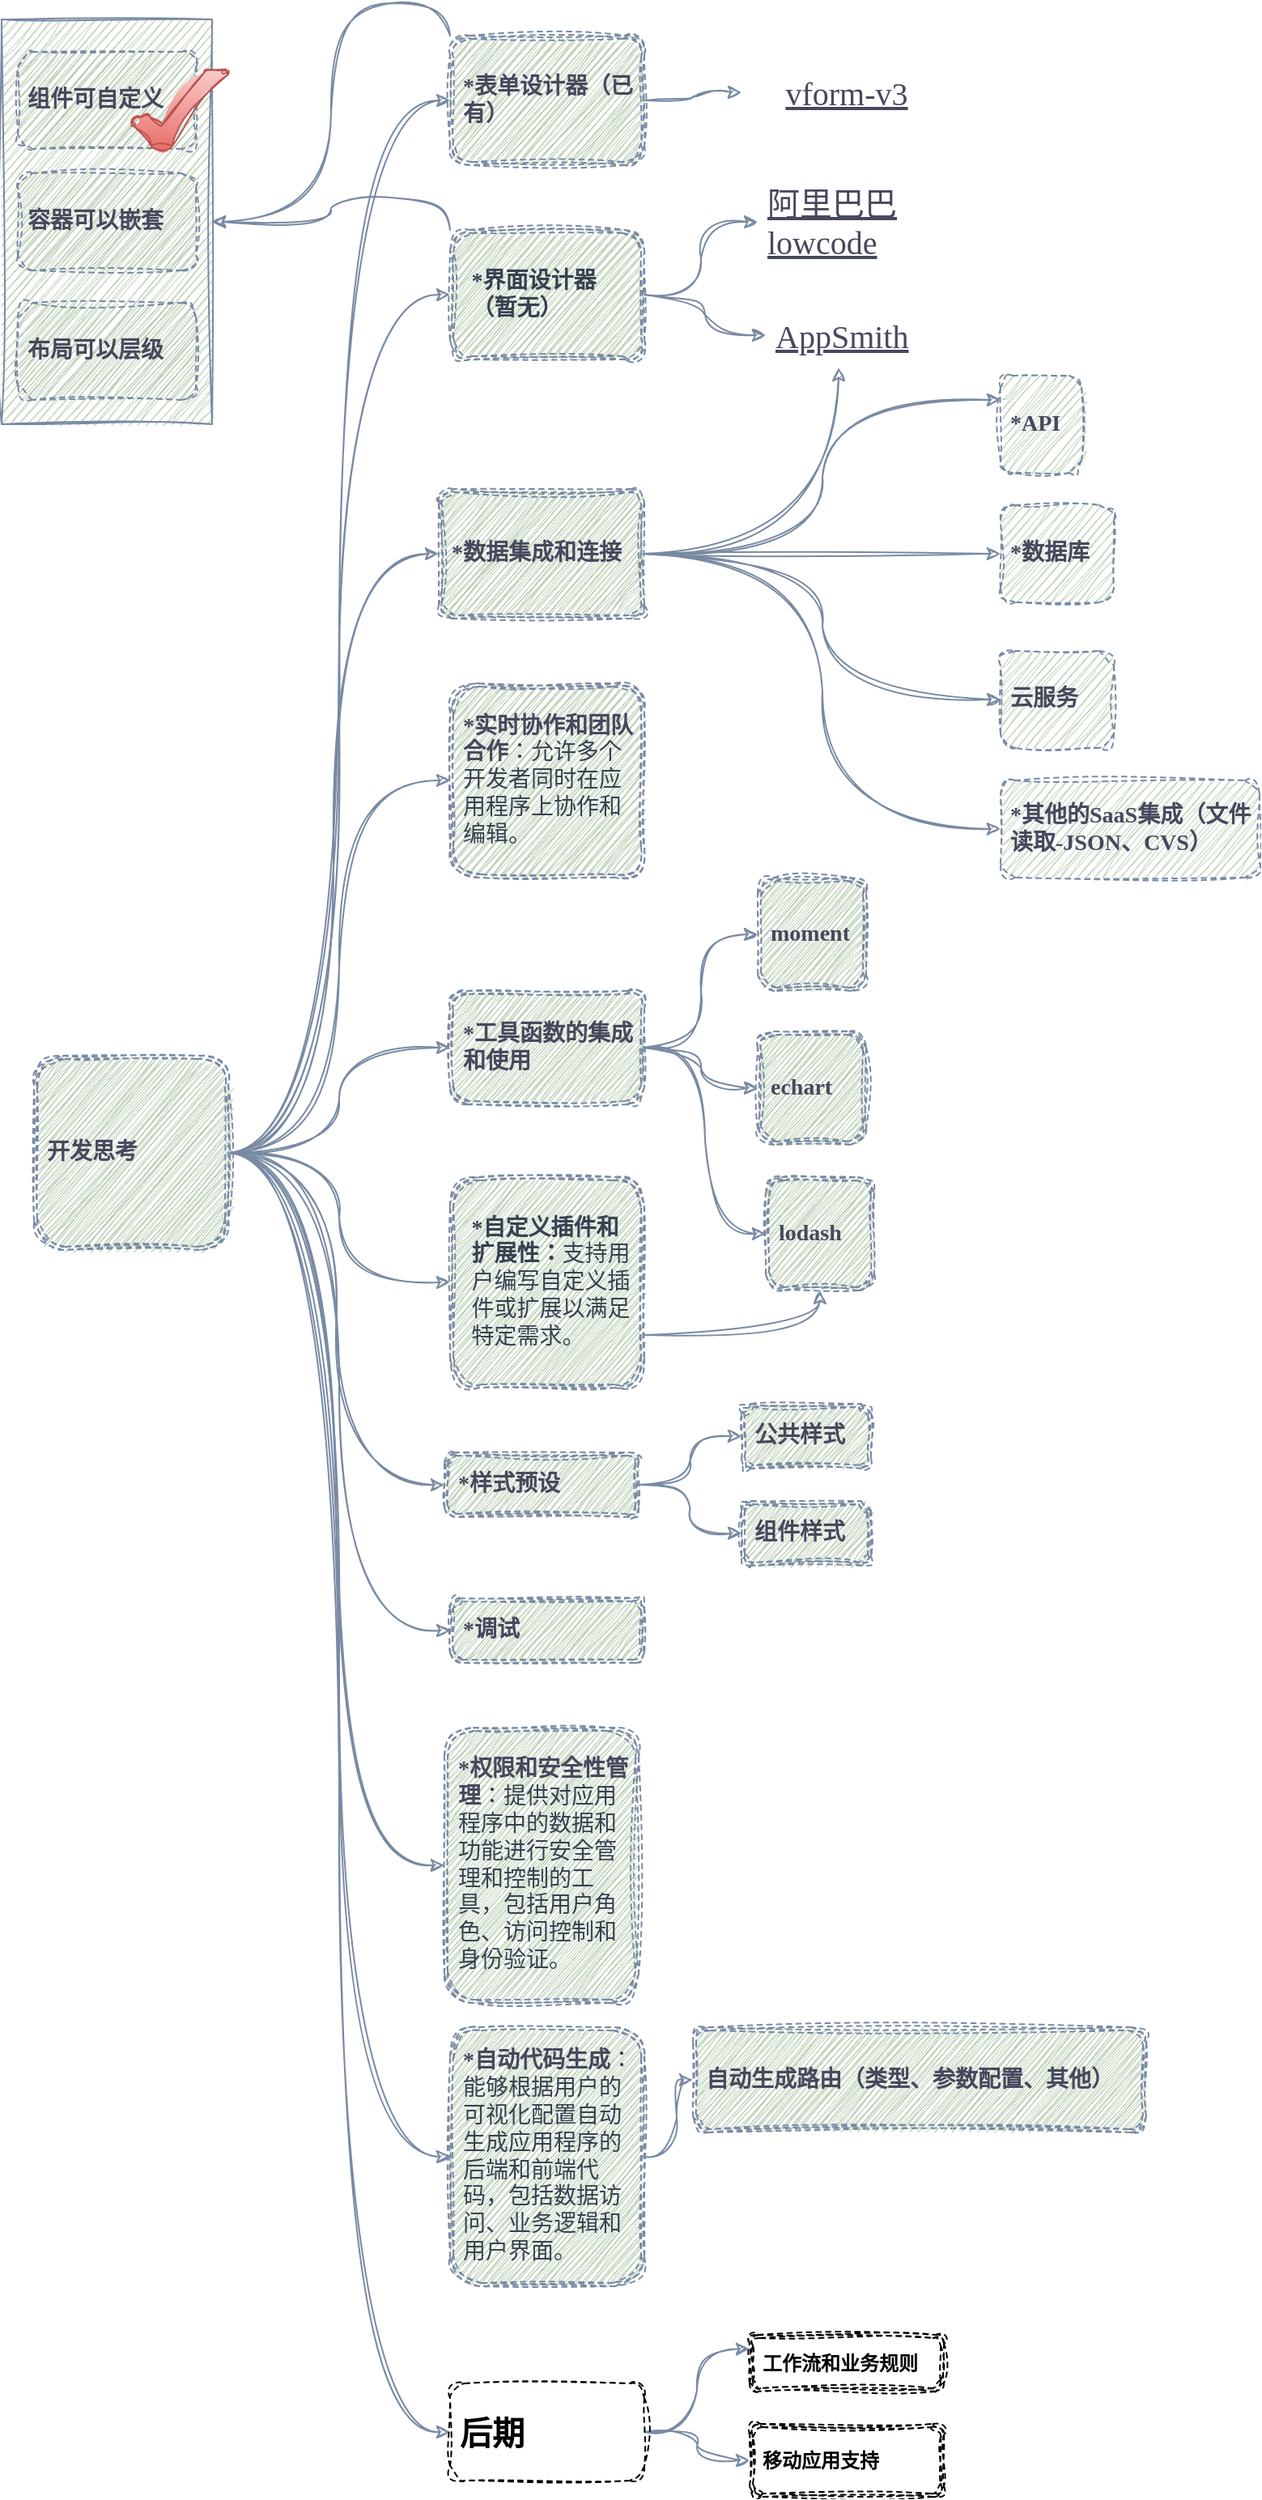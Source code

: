 <mxfile version="21.7.4" type="github">
  <diagram name="Page-1" id="03018318-947c-dd8e-b7a3-06fadd420f32">
    <mxGraphModel dx="1437" dy="876" grid="1" gridSize="10" guides="1" tooltips="1" connect="1" arrows="1" fold="1" page="1" pageScale="1" pageWidth="1100" pageHeight="850" background="none" math="0" shadow="0">
      <root>
        <mxCell id="0" />
        <mxCell id="1" parent="0" />
        <mxCell id="uw5OpCNFV-HiSpu1PvvK-104" value="" style="whiteSpace=wrap;html=1;sketch=1;hachureGap=4;jiggle=2;curveFitting=1;strokeColor=#788AA3;fontFamily=Architects Daughter;fontSource=https%3A%2F%2Ffonts.googleapis.com%2Fcss%3Ffamily%3DArchitects%2BDaughter;fontSize=20;fontColor=#46495D;fillColor=#B2C9AB;" vertex="1" parent="1">
          <mxGeometry x="20" y="20" width="130" height="250" as="geometry" />
        </mxCell>
        <mxCell id="uw5OpCNFV-HiSpu1PvvK-25" style="edgeStyle=orthogonalEdgeStyle;rounded=0;sketch=1;hachureGap=4;jiggle=2;curveFitting=1;orthogonalLoop=1;jettySize=auto;html=1;entryX=0;entryY=0.5;entryDx=0;entryDy=0;fontFamily=Comic Sans MS;fontSize=16;labelBackgroundColor=none;strokeColor=#788AA3;fontColor=default;curved=1;" edge="1" parent="1" source="uw5OpCNFV-HiSpu1PvvK-4" target="uw5OpCNFV-HiSpu1PvvK-24">
          <mxGeometry relative="1" as="geometry" />
        </mxCell>
        <mxCell id="uw5OpCNFV-HiSpu1PvvK-106" style="edgeStyle=orthogonalEdgeStyle;curved=1;rounded=0;sketch=1;hachureGap=4;jiggle=2;curveFitting=1;orthogonalLoop=1;jettySize=auto;html=1;exitX=0;exitY=0;exitDx=0;exitDy=0;entryX=1;entryY=0.5;entryDx=0;entryDy=0;strokeColor=#788AA3;fontFamily=Architects Daughter;fontSource=https%3A%2F%2Ffonts.googleapis.com%2Fcss%3Ffamily%3DArchitects%2BDaughter;fontSize=16;fontColor=#46495D;fillColor=#B2C9AB;" edge="1" parent="1" source="uw5OpCNFV-HiSpu1PvvK-4" target="uw5OpCNFV-HiSpu1PvvK-104">
          <mxGeometry relative="1" as="geometry" />
        </mxCell>
        <mxCell id="uw5OpCNFV-HiSpu1PvvK-4" value="&lt;meta charset=&quot;utf-8&quot; style=&quot;font-size: 14px;&quot;&gt;&lt;strong style=&quot;border: 0px solid rgb(217, 217, 227); color: var(--tw-prose-bold); font-size: 14px; font-style: normal; font-variant-ligatures: normal; font-variant-caps: normal; letter-spacing: normal; orphans: 2; text-indent: 0px; text-transform: none; widows: 2; word-spacing: 0px; -webkit-text-stroke-width: 0px; text-decoration-thickness: initial; text-decoration-style: initial; text-decoration-color: initial; box-sizing: border-box; --tw-border-spacing-x: 0; --tw-border-spacing-y: 0; --tw-translate-x: 0; --tw-translate-y: 0; --tw-rotate: 0; --tw-skew-x: 0; --tw-skew-y: 0; --tw-scale-x: 1; --tw-scale-y: 1; --tw-pan-x: ; --tw-pan-y: ; --tw-pinch-zoom: ; --tw-scroll-snap-strictness: proximity; --tw-gradient-from-position: ; --tw-gradient-via-position: ; --tw-gradient-to-position: ; --tw-ordinal: ; --tw-slashed-zero: ; --tw-numeric-figure: ; --tw-numeric-spacing: ; --tw-numeric-fraction: ; --tw-ring-inset: ; --tw-ring-offset-width: 0px; --tw-ring-offset-color: #fff; --tw-ring-color: rgba(69,89,164,.5); --tw-ring-offset-shadow: 0 0 transparent; --tw-ring-shadow: 0 0 transparent; --tw-shadow: 0 0 transparent; --tw-shadow-colored: 0 0 transparent; --tw-blur: ; --tw-brightness: ; --tw-contrast: ; --tw-grayscale: ; --tw-hue-rotate: ; --tw-invert: ; --tw-saturate: ; --tw-sepia: ; --tw-drop-shadow: ; --tw-backdrop-blur: ; --tw-backdrop-brightness: ; --tw-backdrop-contrast: ; --tw-backdrop-grayscale: ; --tw-backdrop-hue-rotate: ; --tw-backdrop-invert: ; --tw-backdrop-opacity: ; --tw-backdrop-saturate: ; --tw-backdrop-sepia: ; font-weight: 600;&quot;&gt;*表单设计器（已有）&lt;/strong&gt;" style="shape=ext;double=1;rounded=1;whiteSpace=wrap;html=1;strokeWidth=1;dashed=1;sketch=1;curveFitting=1;jiggle=2;fontSize=14;labelBackgroundColor=none;align=left;spacingBottom=4;spacingTop=4;spacingLeft=4;spacingRight=4;fontFamily=Comic Sans MS;fillColor=#B2C9AB;strokeColor=#788AA3;fontColor=#46495D;" vertex="1" parent="1">
          <mxGeometry x="297" y="30" width="120" height="80" as="geometry" />
        </mxCell>
        <mxCell id="uw5OpCNFV-HiSpu1PvvK-18" value="" style="edgeStyle=orthogonalEdgeStyle;rounded=0;sketch=1;hachureGap=4;jiggle=2;curveFitting=1;orthogonalLoop=1;jettySize=auto;html=1;fontFamily=Comic Sans MS;fontSize=16;entryX=0;entryY=0.5;entryDx=0;entryDy=0;align=left;spacingBottom=4;spacingTop=4;spacingLeft=4;spacingRight=4;labelBackgroundColor=none;strokeColor=#788AA3;fontColor=default;curved=1;" edge="1" parent="1" source="uw5OpCNFV-HiSpu1PvvK-5" target="uw5OpCNFV-HiSpu1PvvK-19">
          <mxGeometry relative="1" as="geometry">
            <mxPoint x="700" y="210" as="targetPoint" />
          </mxGeometry>
        </mxCell>
        <mxCell id="uw5OpCNFV-HiSpu1PvvK-21" style="edgeStyle=orthogonalEdgeStyle;rounded=0;sketch=1;hachureGap=4;jiggle=2;curveFitting=1;orthogonalLoop=1;jettySize=auto;html=1;exitX=1;exitY=0.5;exitDx=0;exitDy=0;entryX=0;entryY=0.5;entryDx=0;entryDy=0;fontFamily=Comic Sans MS;fontSize=16;align=left;spacingBottom=4;spacingTop=4;spacingLeft=4;spacingRight=4;labelBackgroundColor=none;strokeColor=#788AA3;fontColor=default;curved=1;" edge="1" parent="1" source="uw5OpCNFV-HiSpu1PvvK-5" target="uw5OpCNFV-HiSpu1PvvK-22">
          <mxGeometry relative="1" as="geometry">
            <mxPoint x="910" y="130" as="targetPoint" />
          </mxGeometry>
        </mxCell>
        <mxCell id="uw5OpCNFV-HiSpu1PvvK-105" style="edgeStyle=orthogonalEdgeStyle;curved=1;rounded=0;sketch=1;hachureGap=4;jiggle=2;curveFitting=1;orthogonalLoop=1;jettySize=auto;html=1;exitX=0;exitY=0;exitDx=0;exitDy=0;entryX=1;entryY=0.5;entryDx=0;entryDy=0;strokeColor=#788AA3;fontFamily=Architects Daughter;fontSource=https%3A%2F%2Ffonts.googleapis.com%2Fcss%3Ffamily%3DArchitects%2BDaughter;fontSize=16;fontColor=#46495D;fillColor=#B2C9AB;" edge="1" parent="1" source="uw5OpCNFV-HiSpu1PvvK-5" target="uw5OpCNFV-HiSpu1PvvK-104">
          <mxGeometry relative="1" as="geometry" />
        </mxCell>
        <mxCell id="uw5OpCNFV-HiSpu1PvvK-5" value="&lt;ol style=&quot;border: 0px solid rgb(217, 217, 227); box-sizing: border-box; --tw-border-spacing-x: 0; --tw-border-spacing-y: 0; --tw-translate-x: 0; --tw-translate-y: 0; --tw-rotate: 0; --tw-skew-x: 0; --tw-skew-y: 0; --tw-scale-x: 1; --tw-scale-y: 1; --tw-pan-x: ; --tw-pan-y: ; --tw-pinch-zoom: ; --tw-scroll-snap-strictness: proximity; --tw-gradient-from-position: ; --tw-gradient-via-position: ; --tw-gradient-to-position: ; --tw-ordinal: ; --tw-slashed-zero: ; --tw-numeric-figure: ; --tw-numeric-spacing: ; --tw-numeric-fraction: ; --tw-ring-inset: ; --tw-ring-offset-width: 0px; --tw-ring-offset-color: #fff; --tw-ring-color: rgba(69,89,164,.5); --tw-ring-offset-shadow: 0 0 transparent; --tw-ring-shadow: 0 0 transparent; --tw-shadow: 0 0 transparent; --tw-shadow-colored: 0 0 transparent; --tw-blur: ; --tw-brightness: ; --tw-contrast: ; --tw-grayscale: ; --tw-hue-rotate: ; --tw-invert: ; --tw-saturate: ; --tw-sepia: ; --tw-drop-shadow: ; --tw-backdrop-blur: ; --tw-backdrop-brightness: ; --tw-backdrop-contrast: ; --tw-backdrop-grayscale: ; --tw-backdrop-hue-rotate: ; --tw-backdrop-invert: ; --tw-backdrop-opacity: ; --tw-backdrop-saturate: ; --tw-backdrop-sepia: ; list-style: none; margin: 1.25em 0px; padding: 0px; counter-reset: list-number 0; display: flex; flex-direction: column; color: rgb(55, 65, 81); font-size: 14px;&quot;&gt;&lt;li style=&quot;border: 0px solid rgb(217, 217, 227); box-sizing: border-box; --tw-border-spacing-x: 0; --tw-border-spacing-y: 0; --tw-translate-x: 0; --tw-translate-y: 0; --tw-rotate: 0; --tw-skew-x: 0; --tw-skew-y: 0; --tw-scale-x: 1; --tw-scale-y: 1; --tw-pan-x: ; --tw-pan-y: ; --tw-pinch-zoom: ; --tw-scroll-snap-strictness: proximity; --tw-gradient-from-position: ; --tw-gradient-via-position: ; --tw-gradient-to-position: ; --tw-ordinal: ; --tw-slashed-zero: ; --tw-numeric-figure: ; --tw-numeric-spacing: ; --tw-numeric-fraction: ; --tw-ring-inset: ; --tw-ring-offset-width: 0px; --tw-ring-offset-color: #fff; --tw-ring-color: rgba(69,89,164,.5); --tw-ring-offset-shadow: 0 0 transparent; --tw-ring-shadow: 0 0 transparent; --tw-shadow: 0 0 transparent; --tw-shadow-colored: 0 0 transparent; --tw-blur: ; --tw-brightness: ; --tw-contrast: ; --tw-grayscale: ; --tw-hue-rotate: ; --tw-invert: ; --tw-saturate: ; --tw-sepia: ; --tw-drop-shadow: ; --tw-backdrop-blur: ; --tw-backdrop-brightness: ; --tw-backdrop-contrast: ; --tw-backdrop-grayscale: ; --tw-backdrop-hue-rotate: ; --tw-backdrop-invert: ; --tw-backdrop-opacity: ; --tw-backdrop-saturate: ; --tw-backdrop-sepia: ; margin-bottom: 0px; margin-top: 0px; padding-left: 0.375em; counter-increment: list-number 1; display: block; min-height: 28px; font-size: 14px;&quot;&gt;&lt;p style=&quot;border: 0px solid rgb(217, 217, 227); box-sizing: border-box; --tw-border-spacing-x: 0; --tw-border-spacing-y: 0; --tw-translate-x: 0; --tw-translate-y: 0; --tw-rotate: 0; --tw-skew-x: 0; --tw-skew-y: 0; --tw-scale-x: 1; --tw-scale-y: 1; --tw-pan-x: ; --tw-pan-y: ; --tw-pinch-zoom: ; --tw-scroll-snap-strictness: proximity; --tw-gradient-from-position: ; --tw-gradient-via-position: ; --tw-gradient-to-position: ; --tw-ordinal: ; --tw-slashed-zero: ; --tw-numeric-figure: ; --tw-numeric-spacing: ; --tw-numeric-fraction: ; --tw-ring-inset: ; --tw-ring-offset-width: 0px; --tw-ring-offset-color: #fff; --tw-ring-color: rgba(69,89,164,.5); --tw-ring-offset-shadow: 0 0 transparent; --tw-ring-shadow: 0 0 transparent; --tw-shadow: 0 0 transparent; --tw-shadow-colored: 0 0 transparent; --tw-blur: ; --tw-brightness: ; --tw-contrast: ; --tw-grayscale: ; --tw-hue-rotate: ; --tw-invert: ; --tw-saturate: ; --tw-sepia: ; --tw-drop-shadow: ; --tw-backdrop-blur: ; --tw-backdrop-brightness: ; --tw-backdrop-contrast: ; --tw-backdrop-grayscale: ; --tw-backdrop-hue-rotate: ; --tw-backdrop-invert: ; --tw-backdrop-opacity: ; --tw-backdrop-saturate: ; --tw-backdrop-sepia: ; margin: 0px; font-size: 14px;&quot;&gt;&lt;b style=&quot;font-size: 14px;&quot;&gt;*界面设计器（暂无）&lt;/b&gt;&lt;/p&gt;&lt;/li&gt;&lt;/ol&gt;" style="shape=ext;double=1;rounded=1;whiteSpace=wrap;html=1;strokeWidth=1;dashed=1;sketch=1;curveFitting=1;jiggle=2;fontSize=14;labelBackgroundColor=none;align=left;spacingBottom=4;spacingTop=4;spacingLeft=4;spacingRight=4;fontFamily=Comic Sans MS;fillColor=#B2C9AB;strokeColor=#788AA3;fontColor=#46495D;" vertex="1" parent="1">
          <mxGeometry x="297" y="150" width="120" height="80" as="geometry" />
        </mxCell>
        <mxCell id="uw5OpCNFV-HiSpu1PvvK-23" style="edgeStyle=orthogonalEdgeStyle;rounded=0;sketch=1;hachureGap=4;jiggle=2;curveFitting=1;orthogonalLoop=1;jettySize=auto;html=1;entryX=0.5;entryY=1;entryDx=0;entryDy=0;fontFamily=Comic Sans MS;fontSize=16;align=left;spacingBottom=4;spacingTop=4;spacingLeft=4;spacingRight=4;labelBackgroundColor=none;strokeColor=#788AA3;fontColor=default;curved=1;" edge="1" parent="1" source="uw5OpCNFV-HiSpu1PvvK-6" target="uw5OpCNFV-HiSpu1PvvK-22">
          <mxGeometry relative="1" as="geometry" />
        </mxCell>
        <mxCell id="uw5OpCNFV-HiSpu1PvvK-30" style="edgeStyle=orthogonalEdgeStyle;rounded=0;sketch=1;hachureGap=4;jiggle=2;curveFitting=1;orthogonalLoop=1;jettySize=auto;html=1;exitX=1;exitY=0.5;exitDx=0;exitDy=0;entryX=0;entryY=0.5;entryDx=0;entryDy=0;fontFamily=Comic Sans MS;fontSize=16;labelBackgroundColor=none;strokeColor=#788AA3;fontColor=default;curved=1;" edge="1" parent="1" source="uw5OpCNFV-HiSpu1PvvK-6" target="uw5OpCNFV-HiSpu1PvvK-28">
          <mxGeometry relative="1" as="geometry" />
        </mxCell>
        <mxCell id="uw5OpCNFV-HiSpu1PvvK-31" style="edgeStyle=orthogonalEdgeStyle;rounded=0;sketch=1;hachureGap=4;jiggle=2;curveFitting=1;orthogonalLoop=1;jettySize=auto;html=1;exitX=1;exitY=0.5;exitDx=0;exitDy=0;entryX=0;entryY=0.5;entryDx=0;entryDy=0;fontFamily=Comic Sans MS;fontSize=16;labelBackgroundColor=none;strokeColor=#788AA3;fontColor=default;curved=1;" edge="1" parent="1" source="uw5OpCNFV-HiSpu1PvvK-6" target="uw5OpCNFV-HiSpu1PvvK-29">
          <mxGeometry relative="1" as="geometry" />
        </mxCell>
        <mxCell id="uw5OpCNFV-HiSpu1PvvK-33" style="edgeStyle=orthogonalEdgeStyle;rounded=0;sketch=1;hachureGap=4;jiggle=2;curveFitting=1;orthogonalLoop=1;jettySize=auto;html=1;exitX=1;exitY=0.5;exitDx=0;exitDy=0;fontFamily=Comic Sans MS;fontSize=16;entryX=0;entryY=0.25;entryDx=0;entryDy=0;labelBackgroundColor=none;strokeColor=#788AA3;fontColor=default;curved=1;" edge="1" parent="1" source="uw5OpCNFV-HiSpu1PvvK-6" target="uw5OpCNFV-HiSpu1PvvK-26">
          <mxGeometry relative="1" as="geometry">
            <mxPoint x="894" y="105" as="targetPoint" />
          </mxGeometry>
        </mxCell>
        <mxCell id="uw5OpCNFV-HiSpu1PvvK-35" style="edgeStyle=orthogonalEdgeStyle;rounded=0;sketch=1;hachureGap=4;jiggle=2;curveFitting=1;orthogonalLoop=1;jettySize=auto;html=1;exitX=1;exitY=0.5;exitDx=0;exitDy=0;entryX=0;entryY=0.5;entryDx=0;entryDy=0;fontFamily=Comic Sans MS;fontSize=16;labelBackgroundColor=none;strokeColor=#788AA3;fontColor=default;curved=1;" edge="1" parent="1" source="uw5OpCNFV-HiSpu1PvvK-6" target="uw5OpCNFV-HiSpu1PvvK-34">
          <mxGeometry relative="1" as="geometry" />
        </mxCell>
        <mxCell id="uw5OpCNFV-HiSpu1PvvK-6" value="&lt;font style=&quot;font-size: 14px;&quot;&gt;*数据集成和连接&lt;/font&gt;" style="shape=ext;double=1;rounded=1;whiteSpace=wrap;html=1;fontStyle=1;strokeWidth=1;dashed=1;sketch=1;curveFitting=1;jiggle=2;fontSize=14;labelBackgroundColor=none;align=left;spacingBottom=4;spacingTop=4;spacingLeft=4;spacingRight=4;arcSize=10;fontFamily=Comic Sans MS;fillColor=#B2C9AB;strokeColor=#788AA3;fontColor=#46495D;" vertex="1" parent="1">
          <mxGeometry x="290" y="310" width="127" height="80" as="geometry" />
        </mxCell>
        <mxCell id="uw5OpCNFV-HiSpu1PvvK-65" value="" style="edgeStyle=orthogonalEdgeStyle;curved=1;rounded=0;sketch=1;hachureGap=4;jiggle=2;curveFitting=1;orthogonalLoop=1;jettySize=auto;html=1;strokeColor=#788AA3;fontFamily=Architects Daughter;fontSource=https%3A%2F%2Ffonts.googleapis.com%2Fcss%3Ffamily%3DArchitects%2BDaughter;fontSize=16;fontColor=#46495D;fillColor=#B2C9AB;" edge="1" parent="1" source="uw5OpCNFV-HiSpu1PvvK-8" target="uw5OpCNFV-HiSpu1PvvK-64">
          <mxGeometry relative="1" as="geometry" />
        </mxCell>
        <mxCell id="uw5OpCNFV-HiSpu1PvvK-8" value="&lt;font style=&quot;font-size: 14px;&quot;&gt;*自动代码生成&lt;span style=&quot;color: rgb(55, 65, 81); font-weight: 400; font-size: 14px;&quot;&gt;：&lt;/span&gt;&lt;/font&gt;&lt;span style=&quot;color: rgb(55, 65, 81); font-size: 14px; font-weight: 400;&quot;&gt;能够根据用户的可视化配置自动生成应用程序的后端和前端代码，包括数据访问、业务逻辑和用户界面。&lt;/span&gt;" style="shape=ext;double=1;rounded=1;whiteSpace=wrap;html=1;fontStyle=1;strokeWidth=1;dashed=1;sketch=1;curveFitting=1;jiggle=2;fontSize=14;labelBackgroundColor=none;align=left;spacingBottom=4;spacingTop=4;spacingLeft=4;spacingRight=4;fontFamily=Comic Sans MS;fillColor=#B2C9AB;strokeColor=#788AA3;fontColor=#46495D;" vertex="1" parent="1">
          <mxGeometry x="297" y="1260" width="120" height="160" as="geometry" />
        </mxCell>
        <mxCell id="uw5OpCNFV-HiSpu1PvvK-9" value="工作流和业务规则" style="shape=ext;double=1;rounded=1;whiteSpace=wrap;html=1;fontStyle=1;strokeWidth=1;dashed=1;sketch=1;curveFitting=1;jiggle=2;fontSize=12;labelBackgroundColor=none;align=left;spacingBottom=4;spacingTop=4;spacingLeft=4;spacingRight=4;fontFamily=Comic Sans MS;fillColor=none;" vertex="1" parent="1">
          <mxGeometry x="482" y="1450" width="120" height="35" as="geometry" />
        </mxCell>
        <mxCell id="uw5OpCNFV-HiSpu1PvvK-10" value="*权限和安全性管理&lt;span style=&quot;color: rgb(55, 65, 81); font-size: 14px; font-weight: 400;&quot;&gt;：提供对应用程序中的数据和功能进行安全管理和控制的工具，包括用户角色、访问控制和身份验证。&lt;/span&gt;" style="shape=ext;double=1;rounded=1;whiteSpace=wrap;html=1;fontStyle=1;strokeWidth=1;dashed=1;sketch=1;curveFitting=1;jiggle=2;fontSize=14;labelBackgroundColor=none;align=left;spacingBottom=4;spacingTop=4;spacingLeft=4;spacingRight=4;fontFamily=Comic Sans MS;fillColor=#B2C9AB;strokeColor=#788AA3;fontColor=#46495D;" vertex="1" parent="1">
          <mxGeometry x="293.5" y="1075" width="120" height="170" as="geometry" />
        </mxCell>
        <mxCell id="uw5OpCNFV-HiSpu1PvvK-11" value="移动应用支持" style="shape=ext;double=1;rounded=1;whiteSpace=wrap;html=1;fontStyle=1;strokeWidth=1;dashed=1;sketch=1;curveFitting=1;jiggle=2;fontSize=12;labelBackgroundColor=none;align=left;spacingBottom=4;spacingTop=4;spacingLeft=4;spacingRight=4;fontFamily=Comic Sans MS;fillColor=none;" vertex="1" parent="1">
          <mxGeometry x="482" y="1505" width="120" height="45" as="geometry" />
        </mxCell>
        <mxCell id="uw5OpCNFV-HiSpu1PvvK-55" style="edgeStyle=orthogonalEdgeStyle;curved=1;rounded=0;sketch=1;hachureGap=4;jiggle=2;curveFitting=1;orthogonalLoop=1;jettySize=auto;html=1;exitX=1;exitY=0.75;exitDx=0;exitDy=0;entryX=0.5;entryY=1;entryDx=0;entryDy=0;strokeColor=#788AA3;fontFamily=Architects Daughter;fontSource=https%3A%2F%2Ffonts.googleapis.com%2Fcss%3Ffamily%3DArchitects%2BDaughter;fontSize=16;fontColor=#46495D;fillColor=#B2C9AB;" edge="1" parent="1" source="uw5OpCNFV-HiSpu1PvvK-13" target="uw5OpCNFV-HiSpu1PvvK-37">
          <mxGeometry relative="1" as="geometry" />
        </mxCell>
        <mxCell id="uw5OpCNFV-HiSpu1PvvK-13" value="&lt;ol style=&quot;border: 0px solid rgb(217, 217, 227); box-sizing: border-box; --tw-border-spacing-x: 0; --tw-border-spacing-y: 0; --tw-translate-x: 0; --tw-translate-y: 0; --tw-rotate: 0; --tw-skew-x: 0; --tw-skew-y: 0; --tw-scale-x: 1; --tw-scale-y: 1; --tw-pan-x: ; --tw-pan-y: ; --tw-pinch-zoom: ; --tw-scroll-snap-strictness: proximity; --tw-gradient-from-position: ; --tw-gradient-via-position: ; --tw-gradient-to-position: ; --tw-ordinal: ; --tw-slashed-zero: ; --tw-numeric-figure: ; --tw-numeric-spacing: ; --tw-numeric-fraction: ; --tw-ring-inset: ; --tw-ring-offset-width: 0px; --tw-ring-offset-color: #fff; --tw-ring-color: rgba(69,89,164,.5); --tw-ring-offset-shadow: 0 0 transparent; --tw-ring-shadow: 0 0 transparent; --tw-shadow: 0 0 transparent; --tw-shadow-colored: 0 0 transparent; --tw-blur: ; --tw-brightness: ; --tw-contrast: ; --tw-grayscale: ; --tw-hue-rotate: ; --tw-invert: ; --tw-saturate: ; --tw-sepia: ; --tw-drop-shadow: ; --tw-backdrop-blur: ; --tw-backdrop-brightness: ; --tw-backdrop-contrast: ; --tw-backdrop-grayscale: ; --tw-backdrop-hue-rotate: ; --tw-backdrop-invert: ; --tw-backdrop-opacity: ; --tw-backdrop-saturate: ; --tw-backdrop-sepia: ; list-style: none; margin: 1.25em 0px; padding: 0px; counter-reset: list-number 0; display: flex; flex-direction: column; color: rgb(55, 65, 81); font-size: 14px;&quot;&gt;&lt;li style=&quot;border: 0px solid rgb(217, 217, 227); box-sizing: border-box; --tw-border-spacing-x: 0; --tw-border-spacing-y: 0; --tw-translate-x: 0; --tw-translate-y: 0; --tw-rotate: 0; --tw-skew-x: 0; --tw-skew-y: 0; --tw-scale-x: 1; --tw-scale-y: 1; --tw-pan-x: ; --tw-pan-y: ; --tw-pinch-zoom: ; --tw-scroll-snap-strictness: proximity; --tw-gradient-from-position: ; --tw-gradient-via-position: ; --tw-gradient-to-position: ; --tw-ordinal: ; --tw-slashed-zero: ; --tw-numeric-figure: ; --tw-numeric-spacing: ; --tw-numeric-fraction: ; --tw-ring-inset: ; --tw-ring-offset-width: 0px; --tw-ring-offset-color: #fff; --tw-ring-color: rgba(69,89,164,.5); --tw-ring-offset-shadow: 0 0 transparent; --tw-ring-shadow: 0 0 transparent; --tw-shadow: 0 0 transparent; --tw-shadow-colored: 0 0 transparent; --tw-blur: ; --tw-brightness: ; --tw-contrast: ; --tw-grayscale: ; --tw-hue-rotate: ; --tw-invert: ; --tw-saturate: ; --tw-sepia: ; --tw-drop-shadow: ; --tw-backdrop-blur: ; --tw-backdrop-brightness: ; --tw-backdrop-contrast: ; --tw-backdrop-grayscale: ; --tw-backdrop-hue-rotate: ; --tw-backdrop-invert: ; --tw-backdrop-opacity: ; --tw-backdrop-saturate: ; --tw-backdrop-sepia: ; margin-bottom: 0px; margin-top: 0px; padding-left: 0.375em; counter-increment: list-number 1; display: block; min-height: 28px; font-size: 14px;&quot;&gt;&lt;p style=&quot;border: 0px solid rgb(217, 217, 227); box-sizing: border-box; --tw-border-spacing-x: 0; --tw-border-spacing-y: 0; --tw-translate-x: 0; --tw-translate-y: 0; --tw-rotate: 0; --tw-skew-x: 0; --tw-skew-y: 0; --tw-scale-x: 1; --tw-scale-y: 1; --tw-pan-x: ; --tw-pan-y: ; --tw-pinch-zoom: ; --tw-scroll-snap-strictness: proximity; --tw-gradient-from-position: ; --tw-gradient-via-position: ; --tw-gradient-to-position: ; --tw-ordinal: ; --tw-slashed-zero: ; --tw-numeric-figure: ; --tw-numeric-spacing: ; --tw-numeric-fraction: ; --tw-ring-inset: ; --tw-ring-offset-width: 0px; --tw-ring-offset-color: #fff; --tw-ring-color: rgba(69,89,164,.5); --tw-ring-offset-shadow: 0 0 transparent; --tw-ring-shadow: 0 0 transparent; --tw-shadow: 0 0 transparent; --tw-shadow-colored: 0 0 transparent; --tw-blur: ; --tw-brightness: ; --tw-contrast: ; --tw-grayscale: ; --tw-hue-rotate: ; --tw-invert: ; --tw-saturate: ; --tw-sepia: ; --tw-drop-shadow: ; --tw-backdrop-blur: ; --tw-backdrop-brightness: ; --tw-backdrop-contrast: ; --tw-backdrop-grayscale: ; --tw-backdrop-hue-rotate: ; --tw-backdrop-invert: ; --tw-backdrop-opacity: ; --tw-backdrop-saturate: ; --tw-backdrop-sepia: ; margin: 0px; font-size: 14px;&quot;&gt;*自定义插件和扩展性：&lt;span style=&quot;font-weight: 400;&quot;&gt;支持用户编写自定义插件或扩展以满足特定需求。&lt;/span&gt;&lt;/p&gt;&lt;/li&gt;&lt;/ol&gt;" style="shape=ext;double=1;rounded=1;whiteSpace=wrap;html=1;fontStyle=1;strokeWidth=1;dashed=1;sketch=1;curveFitting=1;jiggle=2;fontSize=14;labelBackgroundColor=none;align=left;spacingBottom=4;spacingTop=4;spacingLeft=4;spacingRight=4;fontFamily=Comic Sans MS;fillColor=#B2C9AB;strokeColor=#788AA3;fontColor=#46495D;" vertex="1" parent="1">
          <mxGeometry x="297" y="735" width="120" height="130" as="geometry" />
        </mxCell>
        <mxCell id="uw5OpCNFV-HiSpu1PvvK-14" value="*实时协作和团队合作&lt;span style=&quot;color: rgb(55, 65, 81); font-size: 14px; font-weight: 400;&quot;&gt;：允许多个开发者同时在应用程序上协作和编辑。&lt;/span&gt;" style="shape=ext;double=1;rounded=1;whiteSpace=wrap;html=1;fontStyle=1;strokeWidth=1;dashed=1;sketch=1;curveFitting=1;jiggle=2;fontSize=14;labelBackgroundColor=none;align=left;spacingBottom=4;spacingTop=4;spacingLeft=4;spacingRight=4;fontFamily=Comic Sans MS;fillColor=#B2C9AB;strokeColor=#788AA3;fontColor=#46495D;" vertex="1" parent="1">
          <mxGeometry x="297" y="430" width="120" height="120" as="geometry" />
        </mxCell>
        <UserObject label="阿里巴巴lowcode" link="https://lowcode-engine.cn/demo/demo-custom-initialization/index.html" linkTarget="_blank" id="uw5OpCNFV-HiSpu1PvvK-19">
          <mxCell style="text;html=1;strokeColor=none;fillColor=none;whiteSpace=wrap;align=left;verticalAlign=middle;fontColor=#46495D;fontStyle=4;fontSize=20;fontFamily=Comic Sans MS;spacingBottom=4;spacingTop=4;spacingLeft=4;spacingRight=4;labelBackgroundColor=none;" vertex="1" parent="1">
            <mxGeometry x="487" y="125" width="90" height="40" as="geometry" />
          </mxCell>
        </UserObject>
        <UserObject label="AppSmith" link="https://app.appsmith.com/app/untitled-application-1/page1-65012644f7b4765833d7cbcf/edit/widgets/g01bf4sgsc" linkTarget="_blank" id="uw5OpCNFV-HiSpu1PvvK-22">
          <mxCell style="text;html=1;strokeColor=none;fillColor=none;whiteSpace=wrap;align=left;verticalAlign=middle;fontColor=#46495D;fontStyle=4;fontSize=20;fontFamily=Comic Sans MS;spacingBottom=4;spacingTop=4;spacingLeft=4;spacingRight=4;labelBackgroundColor=none;" vertex="1" parent="1">
            <mxGeometry x="492" y="195" width="90" height="40" as="geometry" />
          </mxCell>
        </UserObject>
        <UserObject label="vform-v3" link="https://www.vform666.com/vform3/" linkTarget="_blank" id="uw5OpCNFV-HiSpu1PvvK-24">
          <mxCell style="text;html=1;strokeColor=none;fillColor=none;whiteSpace=wrap;align=center;verticalAlign=middle;fontColor=#46495D;fontStyle=4;fontSize=20;fontFamily=Comic Sans MS;labelBackgroundColor=none;" vertex="1" parent="1">
            <mxGeometry x="477" y="45" width="130" height="40" as="geometry" />
          </mxCell>
        </UserObject>
        <mxCell id="uw5OpCNFV-HiSpu1PvvK-26" value="*API" style="whiteSpace=wrap;html=1;fontSize=14;align=left;rounded=1;fontStyle=1;strokeWidth=1;dashed=1;sketch=1;curveFitting=1;jiggle=2;labelBackgroundColor=none;spacingBottom=4;spacingTop=4;spacingLeft=4;spacingRight=4;hachureGap=4;fontFamily=Comic Sans MS;fillColor=#B2C9AB;strokeColor=#788AA3;fontColor=#46495D;" vertex="1" parent="1">
          <mxGeometry x="637" y="240" width="50" height="60" as="geometry" />
        </mxCell>
        <mxCell id="uw5OpCNFV-HiSpu1PvvK-28" value="*数据库" style="whiteSpace=wrap;html=1;fontSize=14;align=left;rounded=1;fontStyle=1;strokeWidth=1;dashed=1;sketch=1;curveFitting=1;jiggle=2;labelBackgroundColor=none;spacingBottom=4;spacingTop=4;spacingLeft=4;spacingRight=4;hachureGap=4;fontFamily=Comic Sans MS;fillColor=#B2C9AB;strokeColor=#788AA3;fontColor=#46495D;" vertex="1" parent="1">
          <mxGeometry x="637" y="320" width="70" height="60" as="geometry" />
        </mxCell>
        <mxCell id="uw5OpCNFV-HiSpu1PvvK-29" value="云服务" style="whiteSpace=wrap;html=1;fontSize=14;align=left;rounded=1;fontStyle=1;strokeWidth=1;dashed=1;sketch=1;curveFitting=1;jiggle=2;labelBackgroundColor=none;spacingBottom=4;spacingTop=4;spacingLeft=4;spacingRight=4;hachureGap=4;fontFamily=Comic Sans MS;fillColor=#B2C9AB;strokeColor=#788AA3;fontColor=#46495D;" vertex="1" parent="1">
          <mxGeometry x="637" y="410" width="70" height="60" as="geometry" />
        </mxCell>
        <mxCell id="uw5OpCNFV-HiSpu1PvvK-34" value="*其他的SaaS集成（文件读取-JSON、CVS）" style="whiteSpace=wrap;html=1;fontSize=14;align=left;rounded=1;fontStyle=1;strokeWidth=1;dashed=1;sketch=1;curveFitting=1;jiggle=2;labelBackgroundColor=none;spacingBottom=4;spacingTop=4;spacingLeft=4;spacingRight=4;hachureGap=4;fontFamily=Comic Sans MS;fillColor=#B2C9AB;strokeColor=#788AA3;fontColor=#46495D;" vertex="1" parent="1">
          <mxGeometry x="637" y="490" width="160" height="60" as="geometry" />
        </mxCell>
        <mxCell id="uw5OpCNFV-HiSpu1PvvK-38" value="" style="edgeStyle=orthogonalEdgeStyle;rounded=0;sketch=1;hachureGap=4;jiggle=2;curveFitting=1;orthogonalLoop=1;jettySize=auto;html=1;fontFamily=Comic Sans MS;fontSize=16;labelBackgroundColor=none;strokeColor=#788AA3;fontColor=default;curved=1;entryX=0;entryY=0.5;entryDx=0;entryDy=0;" edge="1" parent="1" source="uw5OpCNFV-HiSpu1PvvK-36" target="uw5OpCNFV-HiSpu1PvvK-47">
          <mxGeometry relative="1" as="geometry">
            <mxPoint x="490.5" y="735" as="targetPoint" />
          </mxGeometry>
        </mxCell>
        <mxCell id="uw5OpCNFV-HiSpu1PvvK-41" value="" style="edgeStyle=orthogonalEdgeStyle;rounded=0;sketch=1;hachureGap=4;jiggle=2;curveFitting=1;orthogonalLoop=1;jettySize=auto;html=1;fontFamily=Comic Sans MS;fontSize=16;labelBackgroundColor=none;strokeColor=#788AA3;fontColor=default;curved=1;entryX=0;entryY=0.5;entryDx=0;entryDy=0;" edge="1" parent="1" source="uw5OpCNFV-HiSpu1PvvK-36" target="uw5OpCNFV-HiSpu1PvvK-37">
          <mxGeometry relative="1" as="geometry">
            <mxPoint x="490.5" y="735" as="targetPoint" />
          </mxGeometry>
        </mxCell>
        <mxCell id="uw5OpCNFV-HiSpu1PvvK-48" style="edgeStyle=orthogonalEdgeStyle;rounded=0;sketch=1;hachureGap=4;jiggle=2;curveFitting=1;orthogonalLoop=1;jettySize=auto;html=1;exitX=1;exitY=0.5;exitDx=0;exitDy=0;entryX=0;entryY=0.5;entryDx=0;entryDy=0;fontFamily=Comic Sans MS;fontSize=16;labelBackgroundColor=none;strokeColor=#788AA3;fontColor=default;curved=1;" edge="1" parent="1" source="uw5OpCNFV-HiSpu1PvvK-36" target="uw5OpCNFV-HiSpu1PvvK-45">
          <mxGeometry relative="1" as="geometry">
            <mxPoint x="490.5" y="815" as="targetPoint" />
          </mxGeometry>
        </mxCell>
        <mxCell id="uw5OpCNFV-HiSpu1PvvK-36" value="&lt;font style=&quot;font-size: 14px;&quot;&gt;*工具函数的集成和使用&lt;/font&gt;" style="shape=ext;double=1;rounded=1;whiteSpace=wrap;html=1;fontStyle=1;strokeWidth=1;dashed=1;sketch=1;curveFitting=1;jiggle=2;fontSize=14;labelBackgroundColor=none;align=left;spacingBottom=4;spacingTop=4;spacingLeft=4;spacingRight=4;fontFamily=Comic Sans MS;fillColor=#B2C9AB;strokeColor=#788AA3;fontColor=#46495D;" vertex="1" parent="1">
          <mxGeometry x="297" y="620" width="120" height="70" as="geometry" />
        </mxCell>
        <mxCell id="uw5OpCNFV-HiSpu1PvvK-37" value="lodash" style="shape=ext;double=1;rounded=1;whiteSpace=wrap;html=1;fontStyle=1;strokeWidth=1;dashed=1;sketch=1;curveFitting=1;jiggle=2;fontSize=14;labelBackgroundColor=none;align=left;spacingBottom=4;spacingTop=4;spacingLeft=4;spacingRight=4;fontFamily=Comic Sans MS;hachureGap=4;fillColor=#B2C9AB;strokeColor=#788AA3;fontColor=#46495D;" vertex="1" parent="1">
          <mxGeometry x="492" y="735" width="67" height="70" as="geometry" />
        </mxCell>
        <mxCell id="uw5OpCNFV-HiSpu1PvvK-45" value="echart" style="shape=ext;double=1;rounded=1;whiteSpace=wrap;html=1;fontStyle=1;strokeWidth=1;dashed=1;sketch=1;curveFitting=1;jiggle=2;fontSize=14;labelBackgroundColor=none;align=left;spacingBottom=4;spacingTop=4;spacingLeft=4;spacingRight=4;fontFamily=Comic Sans MS;hachureGap=4;fillColor=#B2C9AB;strokeColor=#788AA3;fontColor=#46495D;" vertex="1" parent="1">
          <mxGeometry x="487" y="645" width="67" height="70" as="geometry" />
        </mxCell>
        <mxCell id="uw5OpCNFV-HiSpu1PvvK-47" value="moment" style="shape=ext;double=1;rounded=1;whiteSpace=wrap;html=1;fontStyle=1;strokeWidth=1;dashed=1;sketch=1;curveFitting=1;jiggle=2;fontSize=14;labelBackgroundColor=none;align=left;spacingBottom=4;spacingTop=4;spacingLeft=4;spacingRight=4;fontFamily=Comic Sans MS;hachureGap=4;fillColor=#B2C9AB;strokeColor=#788AA3;fontColor=#46495D;" vertex="1" parent="1">
          <mxGeometry x="487" y="550" width="67" height="70" as="geometry" />
        </mxCell>
        <mxCell id="uw5OpCNFV-HiSpu1PvvK-72" style="edgeStyle=orthogonalEdgeStyle;curved=1;rounded=0;sketch=1;hachureGap=4;jiggle=2;curveFitting=1;orthogonalLoop=1;jettySize=auto;html=1;exitX=1;exitY=0.5;exitDx=0;exitDy=0;entryX=0;entryY=0.5;entryDx=0;entryDy=0;strokeColor=#788AA3;fontFamily=Architects Daughter;fontSource=https%3A%2F%2Ffonts.googleapis.com%2Fcss%3Ffamily%3DArchitects%2BDaughter;fontSize=16;fontColor=#46495D;fillColor=#B2C9AB;" edge="1" parent="1" source="uw5OpCNFV-HiSpu1PvvK-51" target="uw5OpCNFV-HiSpu1PvvK-5">
          <mxGeometry relative="1" as="geometry" />
        </mxCell>
        <mxCell id="uw5OpCNFV-HiSpu1PvvK-73" style="edgeStyle=orthogonalEdgeStyle;curved=1;rounded=0;sketch=1;hachureGap=4;jiggle=2;curveFitting=1;orthogonalLoop=1;jettySize=auto;html=1;exitX=1;exitY=0.5;exitDx=0;exitDy=0;entryX=0;entryY=0.5;entryDx=0;entryDy=0;strokeColor=#788AA3;fontFamily=Architects Daughter;fontSource=https%3A%2F%2Ffonts.googleapis.com%2Fcss%3Ffamily%3DArchitects%2BDaughter;fontSize=16;fontColor=#46495D;fillColor=#B2C9AB;" edge="1" parent="1" source="uw5OpCNFV-HiSpu1PvvK-51" target="uw5OpCNFV-HiSpu1PvvK-6">
          <mxGeometry relative="1" as="geometry" />
        </mxCell>
        <mxCell id="uw5OpCNFV-HiSpu1PvvK-74" style="edgeStyle=orthogonalEdgeStyle;curved=1;rounded=0;sketch=1;hachureGap=4;jiggle=2;curveFitting=1;orthogonalLoop=1;jettySize=auto;html=1;exitX=1;exitY=0.5;exitDx=0;exitDy=0;entryX=0;entryY=0.5;entryDx=0;entryDy=0;strokeColor=#788AA3;fontFamily=Architects Daughter;fontSource=https%3A%2F%2Ffonts.googleapis.com%2Fcss%3Ffamily%3DArchitects%2BDaughter;fontSize=16;fontColor=#46495D;fillColor=#B2C9AB;" edge="1" parent="1" source="uw5OpCNFV-HiSpu1PvvK-51" target="uw5OpCNFV-HiSpu1PvvK-14">
          <mxGeometry relative="1" as="geometry" />
        </mxCell>
        <mxCell id="uw5OpCNFV-HiSpu1PvvK-75" style="edgeStyle=orthogonalEdgeStyle;curved=1;rounded=0;sketch=1;hachureGap=4;jiggle=2;curveFitting=1;orthogonalLoop=1;jettySize=auto;html=1;exitX=1;exitY=0.5;exitDx=0;exitDy=0;entryX=0;entryY=0.5;entryDx=0;entryDy=0;strokeColor=#788AA3;fontFamily=Architects Daughter;fontSource=https%3A%2F%2Ffonts.googleapis.com%2Fcss%3Ffamily%3DArchitects%2BDaughter;fontSize=16;fontColor=#46495D;fillColor=#B2C9AB;" edge="1" parent="1" source="uw5OpCNFV-HiSpu1PvvK-51" target="uw5OpCNFV-HiSpu1PvvK-36">
          <mxGeometry relative="1" as="geometry" />
        </mxCell>
        <mxCell id="uw5OpCNFV-HiSpu1PvvK-76" style="edgeStyle=orthogonalEdgeStyle;curved=1;rounded=0;sketch=1;hachureGap=4;jiggle=2;curveFitting=1;orthogonalLoop=1;jettySize=auto;html=1;exitX=1;exitY=0.5;exitDx=0;exitDy=0;entryX=0;entryY=0.5;entryDx=0;entryDy=0;strokeColor=#788AA3;fontFamily=Architects Daughter;fontSource=https%3A%2F%2Ffonts.googleapis.com%2Fcss%3Ffamily%3DArchitects%2BDaughter;fontSize=16;fontColor=#46495D;fillColor=#B2C9AB;" edge="1" parent="1" source="uw5OpCNFV-HiSpu1PvvK-51" target="uw5OpCNFV-HiSpu1PvvK-13">
          <mxGeometry relative="1" as="geometry" />
        </mxCell>
        <mxCell id="uw5OpCNFV-HiSpu1PvvK-77" style="edgeStyle=orthogonalEdgeStyle;curved=1;rounded=0;sketch=1;hachureGap=4;jiggle=2;curveFitting=1;orthogonalLoop=1;jettySize=auto;html=1;exitX=1;exitY=0.5;exitDx=0;exitDy=0;entryX=0;entryY=0.5;entryDx=0;entryDy=0;strokeColor=#788AA3;fontFamily=Architects Daughter;fontSource=https%3A%2F%2Ffonts.googleapis.com%2Fcss%3Ffamily%3DArchitects%2BDaughter;fontSize=16;fontColor=#46495D;fillColor=#B2C9AB;" edge="1" parent="1" source="uw5OpCNFV-HiSpu1PvvK-51" target="uw5OpCNFV-HiSpu1PvvK-56">
          <mxGeometry relative="1" as="geometry" />
        </mxCell>
        <mxCell id="uw5OpCNFV-HiSpu1PvvK-78" style="edgeStyle=orthogonalEdgeStyle;curved=1;rounded=0;sketch=1;hachureGap=4;jiggle=2;curveFitting=1;orthogonalLoop=1;jettySize=auto;html=1;exitX=1;exitY=0.5;exitDx=0;exitDy=0;entryX=0;entryY=0.5;entryDx=0;entryDy=0;strokeColor=#788AA3;fontFamily=Architects Daughter;fontSource=https%3A%2F%2Ffonts.googleapis.com%2Fcss%3Ffamily%3DArchitects%2BDaughter;fontSize=16;fontColor=#46495D;fillColor=#B2C9AB;" edge="1" parent="1" source="uw5OpCNFV-HiSpu1PvvK-51" target="uw5OpCNFV-HiSpu1PvvK-54">
          <mxGeometry relative="1" as="geometry" />
        </mxCell>
        <mxCell id="uw5OpCNFV-HiSpu1PvvK-79" style="edgeStyle=orthogonalEdgeStyle;curved=1;rounded=0;sketch=1;hachureGap=4;jiggle=2;curveFitting=1;orthogonalLoop=1;jettySize=auto;html=1;exitX=1;exitY=0.5;exitDx=0;exitDy=0;entryX=0;entryY=0.5;entryDx=0;entryDy=0;strokeColor=#788AA3;fontFamily=Architects Daughter;fontSource=https%3A%2F%2Ffonts.googleapis.com%2Fcss%3Ffamily%3DArchitects%2BDaughter;fontSize=16;fontColor=#46495D;fillColor=#B2C9AB;" edge="1" parent="1" source="uw5OpCNFV-HiSpu1PvvK-51" target="uw5OpCNFV-HiSpu1PvvK-10">
          <mxGeometry relative="1" as="geometry" />
        </mxCell>
        <mxCell id="uw5OpCNFV-HiSpu1PvvK-80" style="edgeStyle=orthogonalEdgeStyle;curved=1;rounded=0;sketch=1;hachureGap=4;jiggle=2;curveFitting=1;orthogonalLoop=1;jettySize=auto;html=1;exitX=1;exitY=0.5;exitDx=0;exitDy=0;entryX=0;entryY=0.5;entryDx=0;entryDy=0;strokeColor=#788AA3;fontFamily=Architects Daughter;fontSource=https%3A%2F%2Ffonts.googleapis.com%2Fcss%3Ffamily%3DArchitects%2BDaughter;fontSize=16;fontColor=#46495D;fillColor=#B2C9AB;" edge="1" parent="1" source="uw5OpCNFV-HiSpu1PvvK-51" target="uw5OpCNFV-HiSpu1PvvK-8">
          <mxGeometry relative="1" as="geometry" />
        </mxCell>
        <mxCell id="uw5OpCNFV-HiSpu1PvvK-85" style="edgeStyle=orthogonalEdgeStyle;curved=1;rounded=0;sketch=1;hachureGap=4;jiggle=2;curveFitting=1;orthogonalLoop=1;jettySize=auto;html=1;exitX=1;exitY=0.5;exitDx=0;exitDy=0;entryX=0;entryY=0.5;entryDx=0;entryDy=0;strokeColor=#788AA3;fontFamily=Architects Daughter;fontSource=https%3A%2F%2Ffonts.googleapis.com%2Fcss%3Ffamily%3DArchitects%2BDaughter;fontSize=16;fontColor=#46495D;fillColor=#B2C9AB;" edge="1" parent="1" source="uw5OpCNFV-HiSpu1PvvK-51" target="uw5OpCNFV-HiSpu1PvvK-81">
          <mxGeometry relative="1" as="geometry" />
        </mxCell>
        <mxCell id="uw5OpCNFV-HiSpu1PvvK-86" style="edgeStyle=orthogonalEdgeStyle;curved=1;rounded=0;sketch=1;hachureGap=4;jiggle=2;curveFitting=1;orthogonalLoop=1;jettySize=auto;html=1;exitX=1;exitY=0.5;exitDx=0;exitDy=0;entryX=0;entryY=0.5;entryDx=0;entryDy=0;strokeColor=#788AA3;fontFamily=Architects Daughter;fontSource=https%3A%2F%2Ffonts.googleapis.com%2Fcss%3Ffamily%3DArchitects%2BDaughter;fontSize=16;fontColor=#46495D;fillColor=#B2C9AB;" edge="1" parent="1" source="uw5OpCNFV-HiSpu1PvvK-51" target="uw5OpCNFV-HiSpu1PvvK-4">
          <mxGeometry relative="1" as="geometry" />
        </mxCell>
        <mxCell id="uw5OpCNFV-HiSpu1PvvK-51" value="开发思考" style="shape=ext;double=1;rounded=1;whiteSpace=wrap;html=1;fontStyle=1;strokeWidth=1;dashed=1;sketch=1;curveFitting=1;jiggle=2;fontSize=14;labelBackgroundColor=none;align=left;spacingBottom=4;spacingTop=4;spacingLeft=4;spacingRight=4;fontFamily=Comic Sans MS;fillColor=#B2C9AB;strokeColor=#788AA3;fontColor=#46495D;" vertex="1" parent="1">
          <mxGeometry x="40" y="660" width="120" height="120" as="geometry" />
        </mxCell>
        <mxCell id="uw5OpCNFV-HiSpu1PvvK-54" value="&lt;font style=&quot;font-size: 14px;&quot;&gt;*调试&lt;/font&gt;" style="shape=ext;double=1;rounded=1;whiteSpace=wrap;html=1;fontStyle=1;strokeWidth=1;dashed=1;sketch=1;curveFitting=1;jiggle=2;fontSize=14;labelBackgroundColor=none;align=left;spacingBottom=4;spacingTop=4;spacingLeft=4;spacingRight=4;fontFamily=Comic Sans MS;fillColor=#B2C9AB;strokeColor=#788AA3;fontColor=#46495D;" vertex="1" parent="1">
          <mxGeometry x="297" y="995" width="120" height="40" as="geometry" />
        </mxCell>
        <mxCell id="uw5OpCNFV-HiSpu1PvvK-59" value="" style="edgeStyle=orthogonalEdgeStyle;curved=1;rounded=0;sketch=1;hachureGap=4;jiggle=2;curveFitting=1;orthogonalLoop=1;jettySize=auto;html=1;strokeColor=#788AA3;fontFamily=Architects Daughter;fontSource=https%3A%2F%2Ffonts.googleapis.com%2Fcss%3Ffamily%3DArchitects%2BDaughter;fontSize=16;fontColor=#46495D;fillColor=#B2C9AB;" edge="1" parent="1" source="uw5OpCNFV-HiSpu1PvvK-56" target="uw5OpCNFV-HiSpu1PvvK-58">
          <mxGeometry relative="1" as="geometry" />
        </mxCell>
        <mxCell id="uw5OpCNFV-HiSpu1PvvK-62" style="edgeStyle=orthogonalEdgeStyle;curved=1;rounded=0;sketch=1;hachureGap=4;jiggle=2;curveFitting=1;orthogonalLoop=1;jettySize=auto;html=1;exitX=1;exitY=0.5;exitDx=0;exitDy=0;entryX=0;entryY=0.5;entryDx=0;entryDy=0;strokeColor=#788AA3;fontFamily=Architects Daughter;fontSource=https%3A%2F%2Ffonts.googleapis.com%2Fcss%3Ffamily%3DArchitects%2BDaughter;fontSize=16;fontColor=#46495D;fillColor=#B2C9AB;" edge="1" parent="1" source="uw5OpCNFV-HiSpu1PvvK-56" target="uw5OpCNFV-HiSpu1PvvK-61">
          <mxGeometry relative="1" as="geometry" />
        </mxCell>
        <mxCell id="uw5OpCNFV-HiSpu1PvvK-56" value="&lt;font style=&quot;font-size: 14px;&quot;&gt;*样式预设&lt;/font&gt;" style="shape=ext;double=1;rounded=1;whiteSpace=wrap;html=1;fontStyle=1;strokeWidth=1;dashed=1;sketch=1;curveFitting=1;jiggle=2;fontSize=14;labelBackgroundColor=none;align=left;spacingBottom=4;spacingTop=4;spacingLeft=4;spacingRight=4;fontFamily=Comic Sans MS;fillColor=#B2C9AB;strokeColor=#788AA3;fontColor=#46495D;" vertex="1" parent="1">
          <mxGeometry x="293.5" y="905" width="120" height="40" as="geometry" />
        </mxCell>
        <mxCell id="uw5OpCNFV-HiSpu1PvvK-58" value="公共样式" style="shape=ext;double=1;rounded=1;whiteSpace=wrap;html=1;fontStyle=1;strokeWidth=1;dashed=1;sketch=1;curveFitting=1;jiggle=2;fontSize=14;labelBackgroundColor=none;align=left;spacingBottom=4;spacingTop=4;spacingLeft=4;spacingRight=4;fontFamily=Comic Sans MS;fillColor=#B2C9AB;strokeColor=#788AA3;fontColor=#46495D;hachureGap=4;fontSource=https%3A%2F%2Ffonts.googleapis.com%2Fcss%3Ffamily%3DArchitects%2BDaughter;" vertex="1" parent="1">
          <mxGeometry x="477" y="875" width="80" height="40" as="geometry" />
        </mxCell>
        <mxCell id="uw5OpCNFV-HiSpu1PvvK-61" value="组件样式" style="shape=ext;double=1;rounded=1;whiteSpace=wrap;html=1;fontStyle=1;strokeWidth=1;dashed=1;sketch=1;curveFitting=1;jiggle=2;fontSize=14;labelBackgroundColor=none;align=left;spacingBottom=4;spacingTop=4;spacingLeft=4;spacingRight=4;fontFamily=Comic Sans MS;fillColor=#B2C9AB;strokeColor=#788AA3;fontColor=#46495D;hachureGap=4;fontSource=https%3A%2F%2Ffonts.googleapis.com%2Fcss%3Ffamily%3DArchitects%2BDaughter;" vertex="1" parent="1">
          <mxGeometry x="477" y="935" width="80" height="40" as="geometry" />
        </mxCell>
        <mxCell id="uw5OpCNFV-HiSpu1PvvK-64" value="自动生成路由（类型、参数配置、其他）" style="shape=ext;double=1;rounded=1;whiteSpace=wrap;html=1;fontStyle=1;strokeWidth=1;dashed=1;sketch=1;curveFitting=1;jiggle=2;fontSize=14;labelBackgroundColor=none;align=left;spacingBottom=4;spacingTop=4;spacingLeft=4;spacingRight=4;fontFamily=Comic Sans MS;fillColor=#B2C9AB;strokeColor=#788AA3;fontColor=#46495D;hachureGap=4;fontSource=https%3A%2F%2Ffonts.googleapis.com%2Fcss%3Ffamily%3DArchitects%2BDaughter;" vertex="1" parent="1">
          <mxGeometry x="447" y="1260" width="280" height="65" as="geometry" />
        </mxCell>
        <mxCell id="uw5OpCNFV-HiSpu1PvvK-83" style="edgeStyle=orthogonalEdgeStyle;curved=1;rounded=0;sketch=1;hachureGap=4;jiggle=2;curveFitting=1;orthogonalLoop=1;jettySize=auto;html=1;exitX=1;exitY=0.5;exitDx=0;exitDy=0;entryX=0;entryY=0.25;entryDx=0;entryDy=0;strokeColor=#788AA3;fontFamily=Architects Daughter;fontSource=https%3A%2F%2Ffonts.googleapis.com%2Fcss%3Ffamily%3DArchitects%2BDaughter;fontSize=16;fontColor=#46495D;fillColor=#B2C9AB;" edge="1" parent="1" source="uw5OpCNFV-HiSpu1PvvK-81" target="uw5OpCNFV-HiSpu1PvvK-9">
          <mxGeometry relative="1" as="geometry" />
        </mxCell>
        <mxCell id="uw5OpCNFV-HiSpu1PvvK-84" style="edgeStyle=orthogonalEdgeStyle;curved=1;rounded=0;sketch=1;hachureGap=4;jiggle=2;curveFitting=1;orthogonalLoop=1;jettySize=auto;html=1;exitX=1;exitY=0.5;exitDx=0;exitDy=0;entryX=0;entryY=0.5;entryDx=0;entryDy=0;strokeColor=#788AA3;fontFamily=Architects Daughter;fontSource=https%3A%2F%2Ffonts.googleapis.com%2Fcss%3Ffamily%3DArchitects%2BDaughter;fontSize=16;fontColor=#46495D;fillColor=#B2C9AB;" edge="1" parent="1" source="uw5OpCNFV-HiSpu1PvvK-81" target="uw5OpCNFV-HiSpu1PvvK-11">
          <mxGeometry relative="1" as="geometry" />
        </mxCell>
        <mxCell id="uw5OpCNFV-HiSpu1PvvK-81" value="后期" style="whiteSpace=wrap;html=1;fontFamily=Comic Sans MS;align=left;fillColor=none;rounded=1;fontStyle=1;strokeWidth=1;dashed=1;sketch=1;curveFitting=1;jiggle=2;labelBackgroundColor=none;spacingBottom=4;spacingTop=4;spacingLeft=4;spacingRight=4;hachureGap=4;fontSource=https%3A%2F%2Ffonts.googleapis.com%2Fcss%3Ffamily%3DArchitects%2BDaughter;fontSize=20;" vertex="1" parent="1">
          <mxGeometry x="297" y="1480" width="120" height="60" as="geometry" />
        </mxCell>
        <mxCell id="uw5OpCNFV-HiSpu1PvvK-95" value="组件可自定义" style="whiteSpace=wrap;html=1;fontSize=14;align=left;rounded=1;fontStyle=1;strokeWidth=1;dashed=1;sketch=1;curveFitting=1;jiggle=2;labelBackgroundColor=none;spacingBottom=4;spacingTop=4;spacingLeft=4;spacingRight=4;hachureGap=4;fontFamily=Comic Sans MS;fillColor=#B2C9AB;strokeColor=#788AA3;fontColor=#46495D;" vertex="1" parent="1">
          <mxGeometry x="30" y="40" width="110" height="60" as="geometry" />
        </mxCell>
        <mxCell id="uw5OpCNFV-HiSpu1PvvK-96" value="容器可以嵌套" style="whiteSpace=wrap;html=1;fontSize=14;align=left;rounded=1;fontStyle=1;strokeWidth=1;dashed=1;sketch=1;curveFitting=1;jiggle=2;labelBackgroundColor=none;spacingBottom=4;spacingTop=4;spacingLeft=4;spacingRight=4;hachureGap=4;fontFamily=Comic Sans MS;fillColor=#B2C9AB;strokeColor=#788AA3;fontColor=#46495D;" vertex="1" parent="1">
          <mxGeometry x="30" y="115" width="110" height="60" as="geometry" />
        </mxCell>
        <mxCell id="uw5OpCNFV-HiSpu1PvvK-97" value="布局可以层级" style="whiteSpace=wrap;html=1;fontSize=14;align=left;rounded=1;fontStyle=1;strokeWidth=1;dashed=1;sketch=1;curveFitting=1;jiggle=2;labelBackgroundColor=none;spacingBottom=4;spacingTop=4;spacingLeft=4;spacingRight=4;hachureGap=4;fontFamily=Comic Sans MS;fillColor=#B2C9AB;strokeColor=#788AA3;fontColor=#46495D;" vertex="1" parent="1">
          <mxGeometry x="30" y="195" width="110" height="60" as="geometry" />
        </mxCell>
        <mxCell id="uw5OpCNFV-HiSpu1PvvK-107" value="" style="verticalLabelPosition=bottom;verticalAlign=top;html=1;shape=mxgraph.basic.tick;sketch=1;hachureGap=4;jiggle=2;curveFitting=1;fontFamily=Architects Daughter;fontSource=https%3A%2F%2Ffonts.googleapis.com%2Fcss%3Ffamily%3DArchitects%2BDaughter;fontSize=20;fillColor=#f8cecc;gradientColor=#ea6b66;strokeColor=#b85450;" vertex="1" parent="1">
          <mxGeometry x="100" y="50" width="60" height="50" as="geometry" />
        </mxCell>
      </root>
    </mxGraphModel>
  </diagram>
</mxfile>
